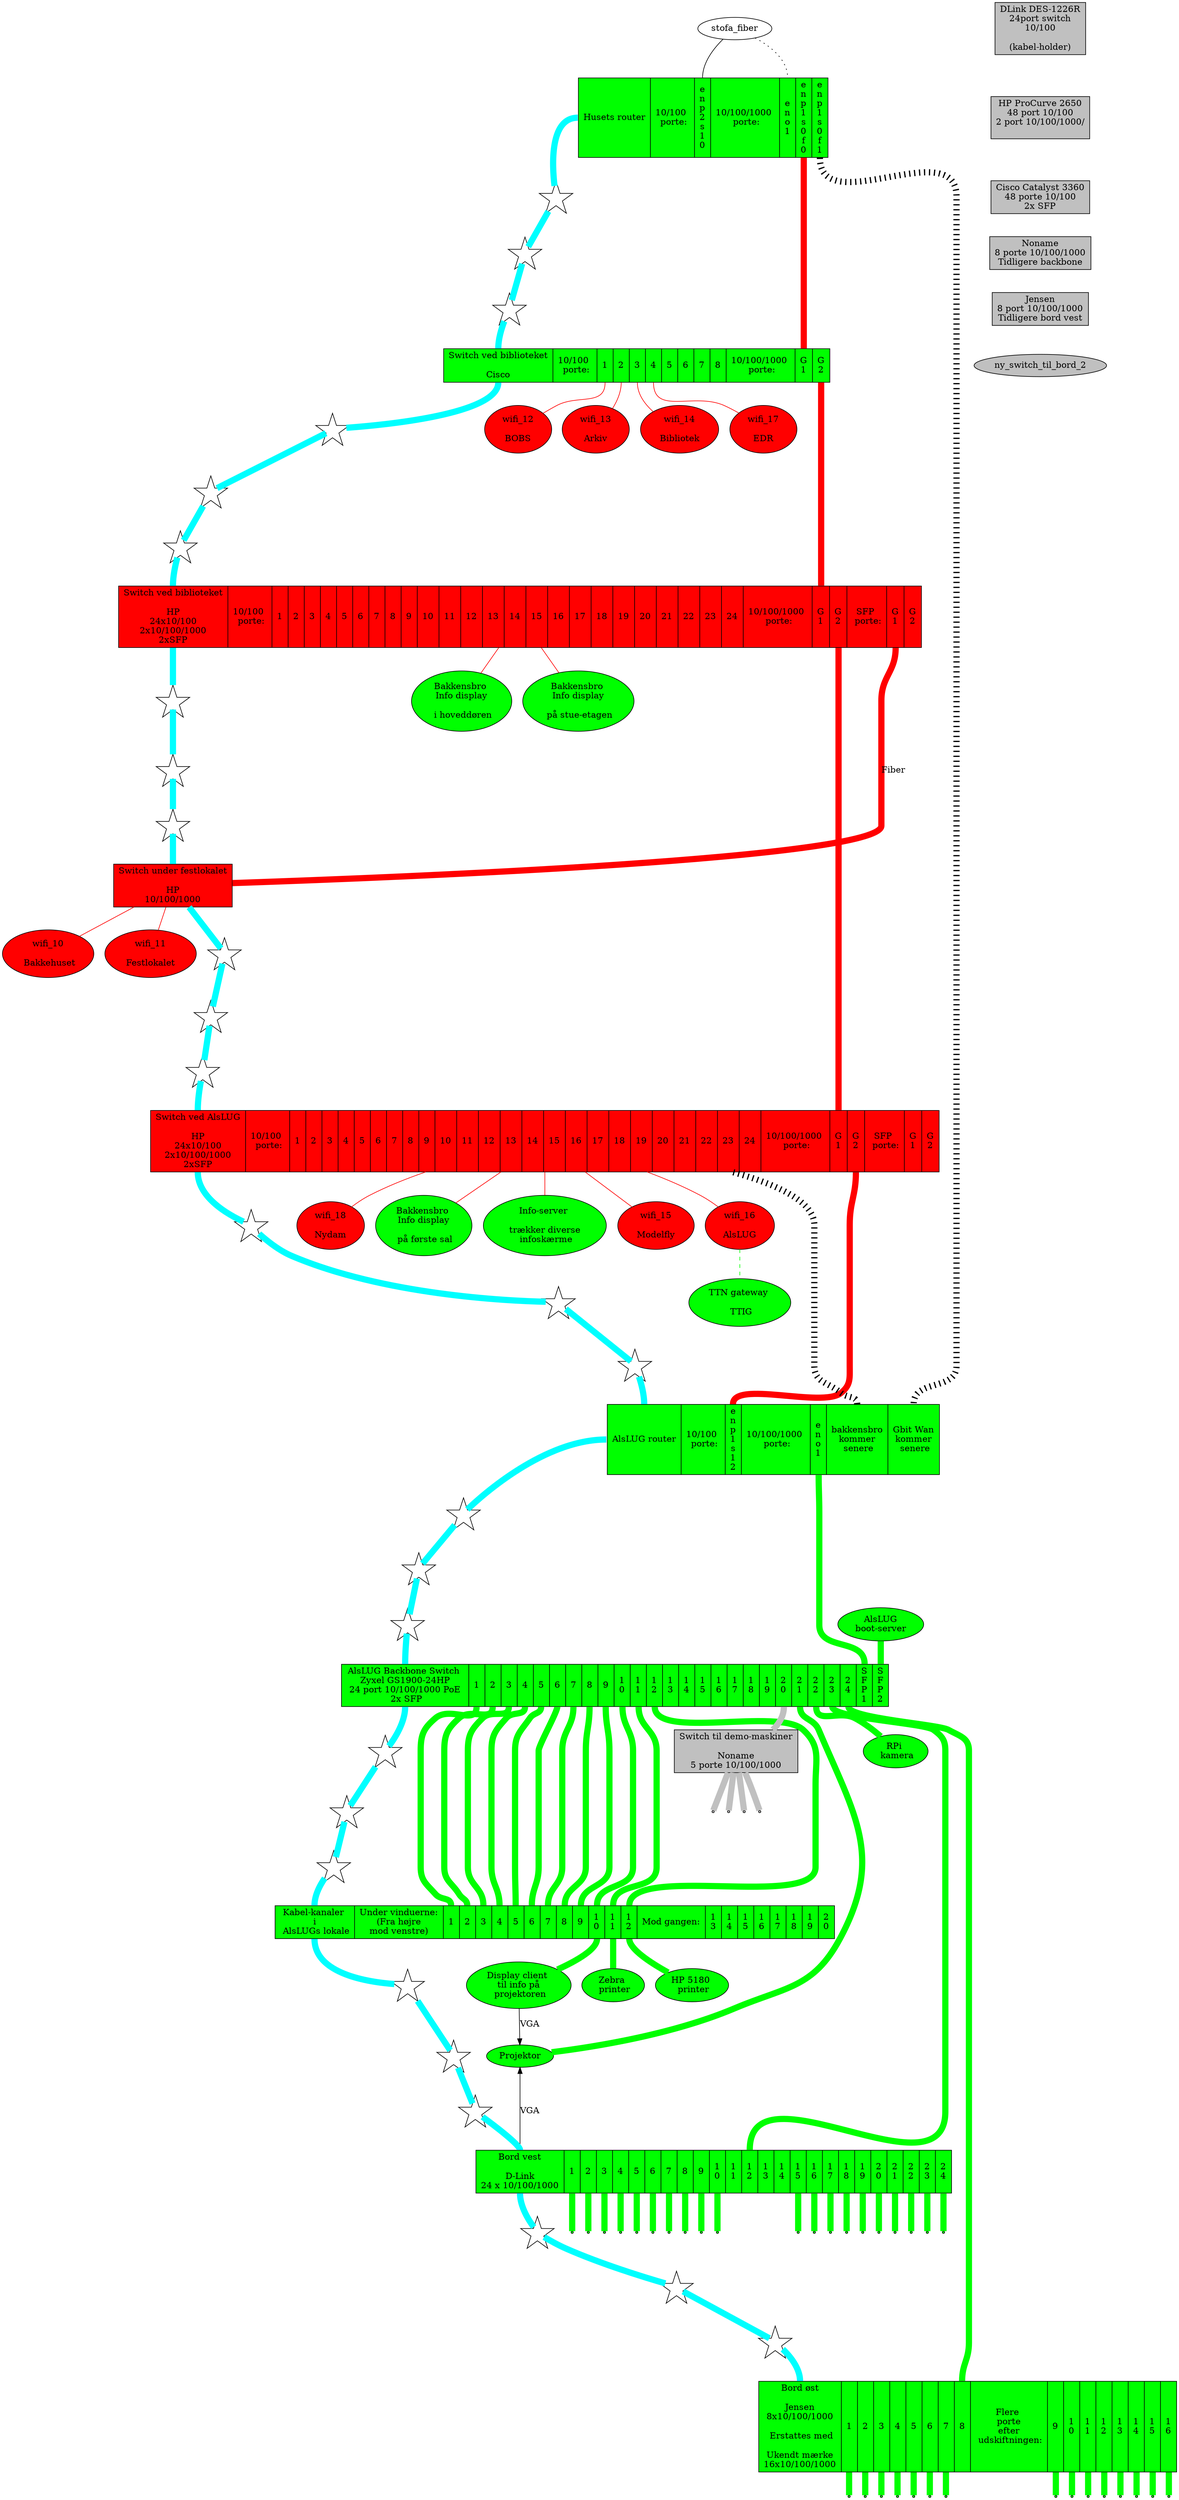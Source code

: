 digraph xxx {
  edge [ dir=none penwidth=100 ];

  node [ style=filled fillcolor=red ];
  husets_router [ fillcolor=green shape=record label="<head> Husets router
				| 10/100 \n porte:
				| <enp2s10>  e\nn\np\n2\ns\n1\n0
				| 10/100/1000 \n porte:
  				| <eno1>     e\nn\no\n1
				| <enp1s0f0> e\nn\np\n1\ns\n0\nf\n0
				| <enp1s0f1> e\nn\np\n1\ns\n0\nf\n1
  				" ];
  cisco_switch [ fillcolor=green shape=record label="<head> Switch ved biblioteket\n\nCisco
				| 10/100 \n porte:
  				| <1> 1
  				| <2> 2
  				| <3> 3
  				| <4> 4
  				| <5> 5
  				| <6> 6
  				| <7> 7
  				| <8> 8
				| 10/100/1000 \n porte:
  				| <gi1> G\n1
  				| <gi2> G\n2
				" ];
  husets_switch_1 [ shape=record label="<head>Switch ved biblioteket\n\nHP\n24x10/100\n2x10/100/1000\n2xSFP
				| 10/100 \n porte:
  				| <1> 1
  				| <2> 2
  				| <3> 3
  				| <4> 4
  				| <5> 5
  				| <6> 6
  				| <7> 7
  				| <8> 8
  				| <9> 9
  				| <10> 10
  				| <11> 11
  				| <12> 12
  				| <13> 13
  				| <14> 14
  				| <15> 15
  				| <16> 16
  				| <17> 17
  				| <18> 18
  				| <19> 19
  				| <20> 20
  				| <21> 21
  				| <22> 22
  				| <23> 23
  				| <24> 24
				| 10/100/1000 \n porte:
  				| <gi1> G\n1
  				| <gi2> G\n2
				| SFP \n porte:
  				| <sfp1> G\n1
  				| <sfp2> G\n2
  				" ];
  husets_switch_2 [ shape=record label="<head>Switch ved AlsLUG\n\nHP\n24x10/100\n2x10/100/1000\n2xSFP
				| 10/100 \n porte:
  				| <1> 1
  				| <2> 2
  				| <3> 3
  				| <4> 4
  				| <5> 5
  				| <6> 6
  				| <7> 7
  				| <8> 8
  				| <9> 9
  				| <10> 10
  				| <11> 11
  				| <12> 12
  				| <13> 13
  				| <14> 14
  				| <15> 15
  				| <16> 16
  				| <17> 17
  				| <18> 18
  				| <19> 19
  				| <20> 20
  				| <21> 21
  				| <22> 22
  				| <23> 23
  				| <24> 24
				| 10/100/1000 \n porte:
  				| <gi1> G\n1
  				| <gi2> G\n2
				| SFP \n porte:
  				| <sfp1> G\n1
  				| <sfp2> G\n2
  				" ];
  festlokale_switch [ shape=box label="Switch under festlokalet\n\nHP\n10/100/1000" ];
  wifi_10 [ label=" wifi_10 \n\n Bakkehuset"                  ];
  wifi_11 [ label=" wifi_11 \n\n Festlokalet "                ];
  wifi_12 [ label=" wifi_12 \n\n BOBS "                       ];
  wifi_13 [ label=" wifi_13 \n\n Arkiv "                      ];
  wifi_14 [ label=" wifi_14 \n\n Bibliotek "                  ];
  wifi_15 [ label=" wifi_15 \n\n Modelfly "                   ];
  wifi_16 [ label=" wifi_16 \n\n AlsLUG "                     ];
  wifi_17 [ label=" wifi_17 \n\n EDR "                        ];
  wifi_18 [ label=" wifi_18 \n\n Nydam "                      ];
  
  node [ style=filled fillcolor=green ];
  AlsLUG_TTIG		[ label="TTN gateway \n\n TTIG"					];
  bakkensbro_info_doer	[ label="Bakkensbro \n Info display \n\n i hoveddøren"		];
  bakkensbro_info_stuen	[ label="Bakkensbro \n Info display \n\n på stue-etagen"	];
  bakkensbro_info_1_sal	[ label="Bakkensbro \n Info display \n\n på første sal"		];
  info_server		[ label="Info-server \n\n trækker diverse \n infoskærme"	];
  alslug_router [ shape=record label="<head> AlsLUG router
				| 10/100 \n porte:
  				| <enp1s12>    e\nn\np\n1\ns\n1\n2
				| 10/100/1000 \n porte:
				| <eno1>       e\nn\no\n1
				| <bakkensbro> bakkensbro\nkommer\n senere
				| <g_wan>      Gbit Wan\nkommer\n senere
				" ];
  husets_router:enp1s0f1 -> alslug_router:g_wan [ style=dotted penwidth=10];
  alslug_router:bakkensbro -> husets_switch_2 [ style=dotted penwidth=10];
  alslug_gl_bootserver [ label="AlsLUG\nboot-server" ];
  alslug_projektor_client [ label="Display client \n til info på \n projektoren" ];
  alslug_backbone_switch [ shape=record label="<head> AlsLUG Backbone Switch \n Zyxel GS1900-24HP \n 24 port 10/100/1000 PoE \n 2x SFP
  				|<1> 1
				|<2> 2
				|<3> 3
				|<4> 4
				|<5> 5
				|<6> 6
				|<7> 7
				|<8> 8
				|<9> 9
				|<10> 1\n0
				|<11> 1\n1
				|<12> 1\n2
				|<13> 1\n3
				|<14> 1\n4
				|<15> 1\n5
				|<16> 1\n6
				|<17> 1\n7
				|<18> 1\n8
				|<19> 1\n9
				|<20> 2\n0
				|<21> 2\n1
				|<22> 2\n2
				|<23> 2\n3
				|<24> 2\n4
				|<sfp1> S\nF\nP\n1
				|<sfp2> S\nF\nP\n2
				"];
  alslug_kabelkanaler  [ shape=record label="<head> Kabel-kanaler \n i \n AlsLUGs lokale
  				| Under vinduerne:\n(Fra højre\nmod venstre)
  				| <1> 1 | <2> 2 | <3> 3 | <4> 4
				| <5> 5 | <6> 6 | <7> 7 | <8> 8
				| <9> 9 | <10> 1\n0 | <11> 1\n1 | <12>1\n2
				| Mod gangen:
				| <13> 1\n3 | <14> 1\n4 | <15> 1\n5 | <16> 1\n6
				| <17> 1\n7 | <18> 1\n8 | <19> 1\n9 | <20> 2\n0
				"];	
  {
    edge [ color=green style=solid penwidth=10 ];
    alslug_backbone_switch:1 -> alslug_kabelkanaler:1;
    alslug_backbone_switch:2 -> alslug_kabelkanaler:2;
    alslug_backbone_switch:3 -> alslug_kabelkanaler:3;
    alslug_backbone_switch:4 -> alslug_kabelkanaler:4;
    alslug_backbone_switch:5 -> alslug_kabelkanaler:5;
    alslug_backbone_switch:6 -> alslug_kabelkanaler:6;
    alslug_backbone_switch:7 -> alslug_kabelkanaler:7;
    alslug_backbone_switch:8 -> alslug_kabelkanaler:8;
    alslug_backbone_switch:9 -> alslug_kabelkanaler:9;
    alslug_backbone_switch:10 -> alslug_kabelkanaler:10;
    alslug_backbone_switch:11 -> alslug_kabelkanaler:11;
    alslug_backbone_switch:12 -> alslug_kabelkanaler:12;
  }
  alslug_projektor [ label="Projektor" ]
  alslug_hp5180 [ label="HP 5180 \n printer" ]
  alslug_zebra [ label="Zebra \n printer" ]
  RPi_camera [ label="RPi \n kamera" ]
  bord_1 [ shape=record label="<head> Bord vest\n\nD-Link\n24 x 10/100/1000
				| <1> 1
				| <2> 2
				| <3> 3
				| <4> 4
				| <5> 5
				| <6> 6
				| <7> 7
				| <8> 8
				| <9> 9
				| <10> 1\n0
			
				| <11> 1\n1
				| <12> 1\n2
				| <13> 1\n3
				| <14> 1\n4
			
				| <15> 1\n5
				| <16> 1\n6
				| <17> 1\n7
				| <18> 1\n8
				| <19> 1\n9
				| <20> 2\n0
				| <21> 2\n1
				| <22> 2\n2
				| <23> 2\n3
				| <24> 2\n4
				"];
  {
    node [ shape=point ];
    edge [ color=green penwidth=10];
    bord_1:1 -> _bord_1_1;
    bord_1:2 -> _bord_1_2;
    bord_1:3 -> _bord_1_3;
    bord_1:4 -> _bord_1_4;
    bord_1:5 -> _bord_1_5;
    bord_1:6 -> _bord_1_6;
    bord_1:7 -> _bord_1_7;
    bord_1:8 -> _bord_1_8;
    bord_1:9 -> _bord_1_9;
    bord_1:10 -> _bord_1_10;

    bord_1:15 -> _bord_1_15;
    bord_1:16 -> _bord_1_16;
    bord_1:17 -> _bord_1_17;
    bord_1:18 -> _bord_1_18;
    bord_1:19 -> _bord_1_19;
    bord_1:20 -> _bord_1_20;
    bord_1:21 -> _bord_1_21;
    bord_1:22 -> _bord_1_22;
    bord_1:23 -> _bord_1_23;
    bord_1:24 -> _bord_1_24;
  }
  bord_2 [ shape=record label="<head> Bord øst\n\nJensen\n8x10/100/1000\n\n Erstattes med\n\nUkendt mærke\n16x10/100/1000
				| <1> 1
				| <2> 2
				| <3> 3
				| <4> 4
				| <5> 5
				| <6> 6
				| <7> 7
				| <8> 8
				| Flere \n porte \n efter \n udskiftningen:
				| <9> 9
				| <10> 1\n0
				| <11> 1\n1
				| <12> 1\n2
				| <13> 1\n3
				| <14> 1\n4
				| <15> 1\n5
				| <16> 1\n6
				"];
  {
    node [ shape=point ];
    edge [ color=green penwidth=10];
    bord_2:1 -> _bord_2_1;
    bord_2:2 -> _bord_2_2;
    bord_2:3 -> _bord_2_3;
    bord_2:4 -> _bord_2_4;
    bord_2:5 -> _bord_2_5;
    bord_2:6 -> _bord_2_6;
    bord_2:7 -> _bord_2_7;
//  bord_2:8 -> _bord_2_8;
    bord_2:9 -> _bord_2_9;
    bord_2:10 -> _bord_2_10;
    bord_2:11 -> _bord_2_11;
    bord_2:12 -> _bord_2_12;
    bord_2:13 -> _bord_2_13;
    bord_2:14 -> _bord_2_14;
    bord_2:15 -> _bord_2_15;
    bord_2:16 -> _bord_2_16;
  }
 
  // Udstyr som pt ikke bruges
  node [ style=filled fillcolor=gray ];
  switch_24p      [ shape=box label="DLink DES-1226R\n24port switch\n10/100\n\n(kabel-holder)"];
  switch_48p      [ shape=box label="HP ProCurve 2650\n48 port 10/100\n2 port 10/100/1000/
  "];
  switch_48p_poe  [ shape=box label="Cisco Catalyst 3360\n48 porte 10/100\n2x SFP"];
  switch_5p       [ shape=box label="Switch til demo-maskiner\n\nNoname\n5 porte 10/100/1000" ];
  switch_8p       [ shape=box label="Noname\n8 porte 10/100/1000\nTidligere backbone" ];
  switch_8p_vest    [ shape=box label="Jensen\n8 port 10/100/1000\nTidligere bord vest" ];
  
  switch_24p -> switch_48p -> switch_48p_poe -> switch_8p -> switch_8p_vest -> ny_switch_til_bord_2 [ color=invis ];
  
  
  node [ style=normal ];
  // Internet forbindelser
  stofa_fiber -> husets_router:enp2s10	[ penwidth=1 fillcolor=black style=filled ];
  stofa_fiber -> husets_router:eno1	[ penwidth=1 fillcolor=black style=dotted ];
  
  // Husets forbindelser
  edge  [ color=red style=solid ];
  husets_router:enp1s0f0 -> cisco_switch:gi1                                                                                     [ penwidth=10 ];
                            cisco_switch:1 ->                                                                            wifi_12 [ penwidth=1 ];
                            cisco_switch:2 ->                                                                            wifi_13 [ penwidth=1 ];
                            cisco_switch:3 ->                                                                            wifi_14 [ penwidth=1 ];
                            cisco_switch:4 ->                                                                            wifi_17 [ penwidth=1 ];
                            cisco_switch:gi2 -> husets_switch_1:gi1                                                              [ penwidth=10 ];
                                                husets_switch_1 -> bakkensbro_info_doer                                          [ penwidth=1 ];
                                                husets_switch_1 -> bakkensbro_info_stuen                                         [ penwidth=1 ];
                                                husets_switch_1:sfp1 -> festlokale_switch:sfp1                                   [ penwidth=10 label="Fiber" ];
                                                                        festlokale_switch ->                             wifi_10 [ penwidth=1 ];
                                                                        festlokale_switch ->                             wifi_11 [ penwidth=1 ];
                                                husets_switch_1:gi2 -> husets_switch_2:gi1                                       [ penwidth=10 color=red ];
                                                                       husets_switch_2:gi2 -> alslug_router:enp1s12              [ penwidth=10 color=red ];
                                                                       husets_switch_2 ->                                wifi_15 [ penwidth=1 ];
                                                                       husets_switch_2 ->                                wifi_16 [ penwidth=1 ];
                                                                       husets_switch_2 ->                                wifi_18 [ penwidth=1 ];
                                                                       husets_switch_2 -> bakkensbro_info_1_sal                  [ penwidth=1 ];
                                                                       husets_switch_2 -> info_server                            [ penwidth=1 ];


  // Interne forbindelser
  edge [ color=green style=solid penwidth=10 ];
  node [ shape=point ];
  
  alslug_router:eno1   -> alslug_backbone_switch:sfp1;
  alslug_gl_bootserver -> alslug_backbone_switch:sfp2;
  alslug_kabelkanaler:12 -> alslug_hp5180;
  alslug_kabelkanaler:11 -> alslug_zebra;
  alslug_kabelkanaler:10 -> alslug_projektor_client;
  alslug_backbone_switch:20 -> switch_5p -> { demo_1 demo_2 demo_3 demo_4 } [ color=gray ];
  alslug_backbone_switch:21 -> alslug_projektor;
  alslug_backbone_switch:22 -> RPi_camera;
  alslug_backbone_switch:23 -> bord_1:12;
  alslug_backbone_switch:24 -> bord_2:8;

  alslug_projektor_client -> alslug_projektor [ color=black penwidth=1 label="VGA" dir=forward ];
  alslug_projektor -> bord_1:head [ color=black penwidth=1 label="VGA" dir=back ];
  wifi_16 -> AlsLUG_TTIG [ penwidth=1 style=dashed ];
  
  {
    edge [ color=invis ];
    node [ shape=point ];
    node [ shape=star label="" ];    edge [ color=cyan ];
    husets_router:head
			-> _X_1_ -> _Y_1_ -> _Z_1_ -> cisco_switch:head
			-> _X_2_ -> _Y_2_ -> _Z_2_ -> husets_switch_1:head
			-> _X_3_ -> _Y_3_ -> _Z_3_ -> festlokale_switch:head
			-> _X_4_ -> _Y_4_ -> _Z_4_ -> husets_switch_2:head
			-> _X_5_ -> _Y_5_ -> _Z_5_ -> alslug_router:head
			-> _X_6_ -> _Y_6_ -> _Z_6_ -> alslug_backbone_switch:head
			-> _X_7_ -> _Y_7_ -> _Z_7_ -> alslug_kabelkanaler:head
			-> _X_8_ -> _Y_8_ -> _Z_8_ -> bord_1:head
			-> _X_9_ -> _Y_9_ -> _Z_9_ -> bord_2:head
			;
  }

  subgraph {
    rank = same;
#    alslug_projektor;
#    alslug_hp5180;
    alslug_backbone_switch;
  }
}

